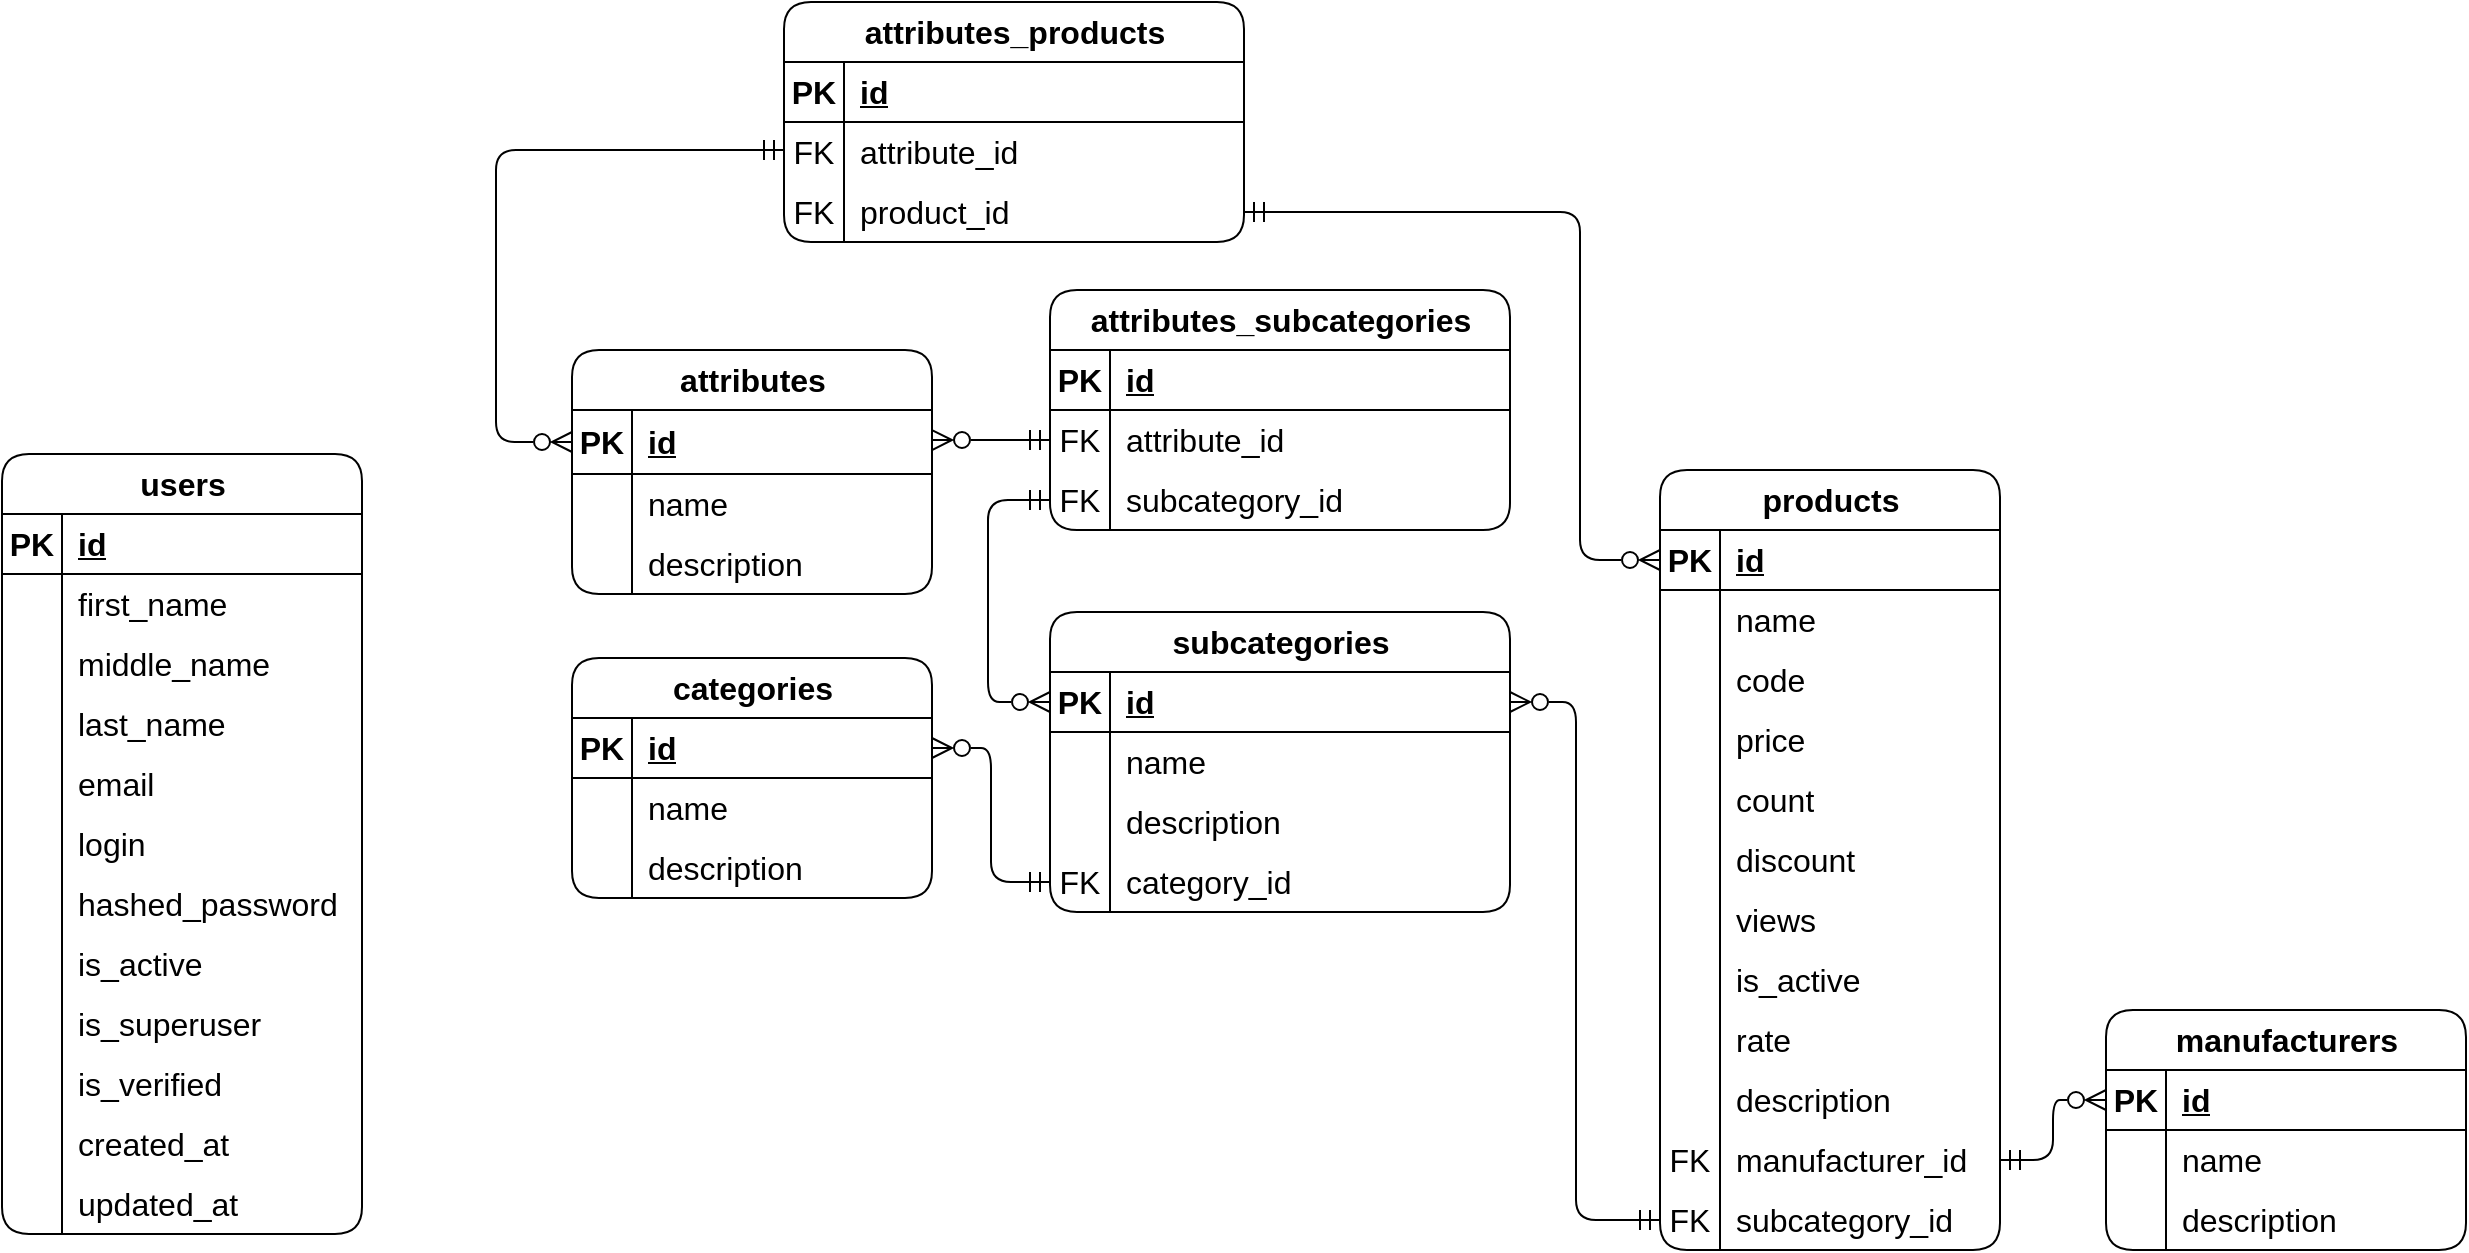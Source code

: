 <mxfile version="21.5.0" type="device">
  <diagram id="R2lEEEUBdFMjLlhIrx00" name="Page-1">
    <mxGraphModel dx="1588" dy="1577" grid="0" gridSize="10" guides="1" tooltips="1" connect="1" arrows="1" fold="1" page="0" pageScale="1" pageWidth="850" pageHeight="1100" background="none" math="0" shadow="0" extFonts="Permanent Marker^https://fonts.googleapis.com/css?family=Permanent+Marker">
      <root>
        <mxCell id="0" />
        <mxCell id="1" parent="0" />
        <mxCell id="Qd2Kenu6FTk5K9v4xmrG-73" value="categories" style="shape=table;startSize=30;container=1;collapsible=0;childLayout=tableLayout;fixedRows=1;rowLines=0;fontStyle=1;align=center;resizeLast=1;html=1;fontSize=16;resizable=1;movable=1;expand=1;rounded=1;labelBackgroundColor=none;" parent="1" vertex="1">
          <mxGeometry x="-47" y="-89" width="180" height="120" as="geometry" />
        </mxCell>
        <mxCell id="Qd2Kenu6FTk5K9v4xmrG-74" value="" style="shape=tableRow;horizontal=0;startSize=0;swimlaneHead=0;swimlaneBody=0;fillColor=none;collapsible=0;dropTarget=0;points=[[0,0.5],[1,0.5]];portConstraint=eastwest;top=0;left=0;right=0;bottom=1;fontSize=16;labelBackgroundColor=none;" parent="Qd2Kenu6FTk5K9v4xmrG-73" vertex="1">
          <mxGeometry y="30" width="180" height="30" as="geometry" />
        </mxCell>
        <mxCell id="Qd2Kenu6FTk5K9v4xmrG-75" value="PK" style="shape=partialRectangle;connectable=0;fillColor=none;top=0;left=0;bottom=0;right=0;fontStyle=1;overflow=hidden;whiteSpace=wrap;html=1;fontSize=16;labelBackgroundColor=none;" parent="Qd2Kenu6FTk5K9v4xmrG-74" vertex="1">
          <mxGeometry width="30" height="30" as="geometry">
            <mxRectangle width="30" height="30" as="alternateBounds" />
          </mxGeometry>
        </mxCell>
        <mxCell id="Qd2Kenu6FTk5K9v4xmrG-76" value="id" style="shape=partialRectangle;connectable=0;fillColor=none;top=0;left=0;bottom=0;right=0;align=left;spacingLeft=6;fontStyle=5;overflow=hidden;whiteSpace=wrap;html=1;fontSize=16;labelBackgroundColor=none;" parent="Qd2Kenu6FTk5K9v4xmrG-74" vertex="1">
          <mxGeometry x="30" width="150" height="30" as="geometry">
            <mxRectangle width="150" height="30" as="alternateBounds" />
          </mxGeometry>
        </mxCell>
        <mxCell id="Qd2Kenu6FTk5K9v4xmrG-77" value="" style="shape=tableRow;horizontal=0;startSize=0;swimlaneHead=0;swimlaneBody=0;fillColor=none;collapsible=0;dropTarget=0;points=[[0,0.5],[1,0.5]];portConstraint=eastwest;top=0;left=0;right=0;bottom=0;fontSize=16;labelBackgroundColor=none;" parent="Qd2Kenu6FTk5K9v4xmrG-73" vertex="1">
          <mxGeometry y="60" width="180" height="30" as="geometry" />
        </mxCell>
        <mxCell id="Qd2Kenu6FTk5K9v4xmrG-78" value="" style="shape=partialRectangle;connectable=0;fillColor=none;top=0;left=0;bottom=0;right=0;editable=1;overflow=hidden;whiteSpace=wrap;html=1;fontSize=16;labelBackgroundColor=none;" parent="Qd2Kenu6FTk5K9v4xmrG-77" vertex="1">
          <mxGeometry width="30" height="30" as="geometry">
            <mxRectangle width="30" height="30" as="alternateBounds" />
          </mxGeometry>
        </mxCell>
        <mxCell id="Qd2Kenu6FTk5K9v4xmrG-79" value="name" style="shape=partialRectangle;connectable=0;fillColor=none;top=0;left=0;bottom=0;right=0;align=left;spacingLeft=6;overflow=hidden;whiteSpace=wrap;html=1;fontSize=16;labelBackgroundColor=none;" parent="Qd2Kenu6FTk5K9v4xmrG-77" vertex="1">
          <mxGeometry x="30" width="150" height="30" as="geometry">
            <mxRectangle width="150" height="30" as="alternateBounds" />
          </mxGeometry>
        </mxCell>
        <mxCell id="Qd2Kenu6FTk5K9v4xmrG-127" value="" style="shape=tableRow;horizontal=0;startSize=0;swimlaneHead=0;swimlaneBody=0;fillColor=none;collapsible=0;dropTarget=0;points=[[0,0.5],[1,0.5]];portConstraint=eastwest;top=0;left=0;right=0;bottom=0;fontSize=16;labelBackgroundColor=none;" parent="Qd2Kenu6FTk5K9v4xmrG-73" vertex="1">
          <mxGeometry y="90" width="180" height="30" as="geometry" />
        </mxCell>
        <mxCell id="Qd2Kenu6FTk5K9v4xmrG-128" value="" style="shape=partialRectangle;connectable=0;fillColor=none;top=0;left=0;bottom=0;right=0;editable=1;overflow=hidden;whiteSpace=wrap;html=1;fontSize=16;labelBackgroundColor=none;" parent="Qd2Kenu6FTk5K9v4xmrG-127" vertex="1">
          <mxGeometry width="30" height="30" as="geometry">
            <mxRectangle width="30" height="30" as="alternateBounds" />
          </mxGeometry>
        </mxCell>
        <mxCell id="Qd2Kenu6FTk5K9v4xmrG-129" value="description" style="shape=partialRectangle;connectable=0;fillColor=none;top=0;left=0;bottom=0;right=0;align=left;spacingLeft=6;overflow=hidden;whiteSpace=wrap;html=1;fontSize=16;labelBackgroundColor=none;" parent="Qd2Kenu6FTk5K9v4xmrG-127" vertex="1">
          <mxGeometry x="30" width="150" height="30" as="geometry">
            <mxRectangle width="150" height="30" as="alternateBounds" />
          </mxGeometry>
        </mxCell>
        <mxCell id="Qd2Kenu6FTk5K9v4xmrG-87" value="users" style="shape=table;startSize=30;container=1;collapsible=0;childLayout=tableLayout;fixedRows=1;rowLines=0;fontStyle=1;align=center;resizeLast=1;html=1;fontSize=16;resizable=1;movable=1;expand=1;rounded=1;labelBackgroundColor=none;" parent="1" vertex="1">
          <mxGeometry x="-332" y="-191" width="180" height="390" as="geometry" />
        </mxCell>
        <mxCell id="Qd2Kenu6FTk5K9v4xmrG-88" value="" style="shape=tableRow;horizontal=0;startSize=0;swimlaneHead=0;swimlaneBody=0;fillColor=none;collapsible=0;dropTarget=0;points=[[0,0.5],[1,0.5]];portConstraint=eastwest;top=0;left=0;right=0;bottom=1;fontSize=16;labelBackgroundColor=none;" parent="Qd2Kenu6FTk5K9v4xmrG-87" vertex="1">
          <mxGeometry y="30" width="180" height="30" as="geometry" />
        </mxCell>
        <mxCell id="Qd2Kenu6FTk5K9v4xmrG-89" value="PK" style="shape=partialRectangle;connectable=0;fillColor=none;top=0;left=0;bottom=0;right=0;fontStyle=1;overflow=hidden;whiteSpace=wrap;html=1;fontSize=16;labelBackgroundColor=none;" parent="Qd2Kenu6FTk5K9v4xmrG-88" vertex="1">
          <mxGeometry width="30" height="30" as="geometry">
            <mxRectangle width="30" height="30" as="alternateBounds" />
          </mxGeometry>
        </mxCell>
        <mxCell id="Qd2Kenu6FTk5K9v4xmrG-90" value="id" style="shape=partialRectangle;connectable=0;fillColor=none;top=0;left=0;bottom=0;right=0;align=left;spacingLeft=6;fontStyle=5;overflow=hidden;whiteSpace=wrap;html=1;fontSize=16;labelBackgroundColor=none;" parent="Qd2Kenu6FTk5K9v4xmrG-88" vertex="1">
          <mxGeometry x="30" width="150" height="30" as="geometry">
            <mxRectangle width="150" height="30" as="alternateBounds" />
          </mxGeometry>
        </mxCell>
        <mxCell id="Qd2Kenu6FTk5K9v4xmrG-91" value="" style="shape=tableRow;horizontal=0;startSize=0;swimlaneHead=0;swimlaneBody=0;fillColor=none;collapsible=0;dropTarget=0;points=[[0,0.5],[1,0.5]];portConstraint=eastwest;top=0;left=0;right=0;bottom=0;fontSize=16;labelBackgroundColor=none;" parent="Qd2Kenu6FTk5K9v4xmrG-87" vertex="1">
          <mxGeometry y="60" width="180" height="30" as="geometry" />
        </mxCell>
        <mxCell id="Qd2Kenu6FTk5K9v4xmrG-92" value="" style="shape=partialRectangle;connectable=0;fillColor=none;top=0;left=0;bottom=0;right=0;editable=1;overflow=hidden;whiteSpace=wrap;html=1;fontSize=16;labelBackgroundColor=none;" parent="Qd2Kenu6FTk5K9v4xmrG-91" vertex="1">
          <mxGeometry width="30" height="30" as="geometry">
            <mxRectangle width="30" height="30" as="alternateBounds" />
          </mxGeometry>
        </mxCell>
        <mxCell id="Qd2Kenu6FTk5K9v4xmrG-93" value="first_name" style="shape=partialRectangle;connectable=0;fillColor=none;top=0;left=0;bottom=0;right=0;align=left;spacingLeft=6;overflow=hidden;whiteSpace=wrap;html=1;fontSize=16;labelBackgroundColor=none;" parent="Qd2Kenu6FTk5K9v4xmrG-91" vertex="1">
          <mxGeometry x="30" width="150" height="30" as="geometry">
            <mxRectangle width="150" height="30" as="alternateBounds" />
          </mxGeometry>
        </mxCell>
        <mxCell id="Qd2Kenu6FTk5K9v4xmrG-94" value="" style="shape=tableRow;horizontal=0;startSize=0;swimlaneHead=0;swimlaneBody=0;fillColor=none;collapsible=0;dropTarget=0;points=[[0,0.5],[1,0.5]];portConstraint=eastwest;top=0;left=0;right=0;bottom=0;fontSize=16;labelBackgroundColor=none;" parent="Qd2Kenu6FTk5K9v4xmrG-87" vertex="1">
          <mxGeometry y="90" width="180" height="30" as="geometry" />
        </mxCell>
        <mxCell id="Qd2Kenu6FTk5K9v4xmrG-95" value="" style="shape=partialRectangle;connectable=0;fillColor=none;top=0;left=0;bottom=0;right=0;editable=1;overflow=hidden;whiteSpace=wrap;html=1;fontSize=16;labelBackgroundColor=none;" parent="Qd2Kenu6FTk5K9v4xmrG-94" vertex="1">
          <mxGeometry width="30" height="30" as="geometry">
            <mxRectangle width="30" height="30" as="alternateBounds" />
          </mxGeometry>
        </mxCell>
        <mxCell id="Qd2Kenu6FTk5K9v4xmrG-96" value="middle_name" style="shape=partialRectangle;connectable=0;fillColor=none;top=0;left=0;bottom=0;right=0;align=left;spacingLeft=6;overflow=hidden;whiteSpace=wrap;html=1;fontSize=16;labelBackgroundColor=none;" parent="Qd2Kenu6FTk5K9v4xmrG-94" vertex="1">
          <mxGeometry x="30" width="150" height="30" as="geometry">
            <mxRectangle width="150" height="30" as="alternateBounds" />
          </mxGeometry>
        </mxCell>
        <mxCell id="aoGhr8OTvPEaQ9YA5tF9-1" value="" style="shape=tableRow;horizontal=0;startSize=0;swimlaneHead=0;swimlaneBody=0;fillColor=none;collapsible=0;dropTarget=0;points=[[0,0.5],[1,0.5]];portConstraint=eastwest;top=0;left=0;right=0;bottom=0;fontSize=16;labelBackgroundColor=none;" parent="Qd2Kenu6FTk5K9v4xmrG-87" vertex="1">
          <mxGeometry y="120" width="180" height="30" as="geometry" />
        </mxCell>
        <mxCell id="aoGhr8OTvPEaQ9YA5tF9-2" value="" style="shape=partialRectangle;connectable=0;fillColor=none;top=0;left=0;bottom=0;right=0;editable=1;overflow=hidden;whiteSpace=wrap;html=1;fontSize=16;labelBackgroundColor=none;" parent="aoGhr8OTvPEaQ9YA5tF9-1" vertex="1">
          <mxGeometry width="30" height="30" as="geometry">
            <mxRectangle width="30" height="30" as="alternateBounds" />
          </mxGeometry>
        </mxCell>
        <mxCell id="aoGhr8OTvPEaQ9YA5tF9-3" value="last_name" style="shape=partialRectangle;connectable=0;fillColor=none;top=0;left=0;bottom=0;right=0;align=left;spacingLeft=6;overflow=hidden;whiteSpace=wrap;html=1;fontSize=16;labelBackgroundColor=none;" parent="aoGhr8OTvPEaQ9YA5tF9-1" vertex="1">
          <mxGeometry x="30" width="150" height="30" as="geometry">
            <mxRectangle width="150" height="30" as="alternateBounds" />
          </mxGeometry>
        </mxCell>
        <mxCell id="Qd2Kenu6FTk5K9v4xmrG-100" value="" style="shape=tableRow;horizontal=0;startSize=0;swimlaneHead=0;swimlaneBody=0;fillColor=none;collapsible=0;dropTarget=0;points=[[0,0.5],[1,0.5]];portConstraint=eastwest;top=0;left=0;right=0;bottom=0;fontSize=16;labelBackgroundColor=none;" parent="Qd2Kenu6FTk5K9v4xmrG-87" vertex="1">
          <mxGeometry y="150" width="180" height="30" as="geometry" />
        </mxCell>
        <mxCell id="Qd2Kenu6FTk5K9v4xmrG-101" value="" style="shape=partialRectangle;connectable=0;fillColor=none;top=0;left=0;bottom=0;right=0;editable=1;overflow=hidden;whiteSpace=wrap;html=1;fontSize=16;labelBackgroundColor=none;" parent="Qd2Kenu6FTk5K9v4xmrG-100" vertex="1">
          <mxGeometry width="30" height="30" as="geometry">
            <mxRectangle width="30" height="30" as="alternateBounds" />
          </mxGeometry>
        </mxCell>
        <mxCell id="Qd2Kenu6FTk5K9v4xmrG-102" value="email&lt;br&gt;" style="shape=partialRectangle;connectable=0;fillColor=none;top=0;left=0;bottom=0;right=0;align=left;spacingLeft=6;overflow=hidden;whiteSpace=wrap;html=1;fontSize=16;labelBackgroundColor=none;" parent="Qd2Kenu6FTk5K9v4xmrG-100" vertex="1">
          <mxGeometry x="30" width="150" height="30" as="geometry">
            <mxRectangle width="150" height="30" as="alternateBounds" />
          </mxGeometry>
        </mxCell>
        <mxCell id="Qd2Kenu6FTk5K9v4xmrG-97" value="" style="shape=tableRow;horizontal=0;startSize=0;swimlaneHead=0;swimlaneBody=0;fillColor=none;collapsible=0;dropTarget=0;points=[[0,0.5],[1,0.5]];portConstraint=eastwest;top=0;left=0;right=0;bottom=0;fontSize=16;labelBackgroundColor=none;" parent="Qd2Kenu6FTk5K9v4xmrG-87" vertex="1">
          <mxGeometry y="180" width="180" height="30" as="geometry" />
        </mxCell>
        <mxCell id="Qd2Kenu6FTk5K9v4xmrG-98" value="" style="shape=partialRectangle;connectable=0;fillColor=none;top=0;left=0;bottom=0;right=0;editable=1;overflow=hidden;whiteSpace=wrap;html=1;fontSize=16;labelBackgroundColor=none;" parent="Qd2Kenu6FTk5K9v4xmrG-97" vertex="1">
          <mxGeometry width="30" height="30" as="geometry">
            <mxRectangle width="30" height="30" as="alternateBounds" />
          </mxGeometry>
        </mxCell>
        <mxCell id="Qd2Kenu6FTk5K9v4xmrG-99" value="login" style="shape=partialRectangle;connectable=0;fillColor=none;top=0;left=0;bottom=0;right=0;align=left;spacingLeft=6;overflow=hidden;whiteSpace=wrap;html=1;fontSize=16;labelBackgroundColor=none;" parent="Qd2Kenu6FTk5K9v4xmrG-97" vertex="1">
          <mxGeometry x="30" width="150" height="30" as="geometry">
            <mxRectangle width="150" height="30" as="alternateBounds" />
          </mxGeometry>
        </mxCell>
        <mxCell id="Qd2Kenu6FTk5K9v4xmrG-103" value="" style="shape=tableRow;horizontal=0;startSize=0;swimlaneHead=0;swimlaneBody=0;fillColor=none;collapsible=0;dropTarget=0;points=[[0,0.5],[1,0.5]];portConstraint=eastwest;top=0;left=0;right=0;bottom=0;fontSize=16;labelBackgroundColor=none;" parent="Qd2Kenu6FTk5K9v4xmrG-87" vertex="1">
          <mxGeometry y="210" width="180" height="30" as="geometry" />
        </mxCell>
        <mxCell id="Qd2Kenu6FTk5K9v4xmrG-104" value="" style="shape=partialRectangle;connectable=0;fillColor=none;top=0;left=0;bottom=0;right=0;editable=1;overflow=hidden;whiteSpace=wrap;html=1;fontSize=16;labelBackgroundColor=none;" parent="Qd2Kenu6FTk5K9v4xmrG-103" vertex="1">
          <mxGeometry width="30" height="30" as="geometry">
            <mxRectangle width="30" height="30" as="alternateBounds" />
          </mxGeometry>
        </mxCell>
        <mxCell id="Qd2Kenu6FTk5K9v4xmrG-105" value="hashed_password&lt;br&gt;" style="shape=partialRectangle;connectable=0;fillColor=none;top=0;left=0;bottom=0;right=0;align=left;spacingLeft=6;overflow=hidden;whiteSpace=wrap;html=1;fontSize=16;labelBackgroundColor=none;" parent="Qd2Kenu6FTk5K9v4xmrG-103" vertex="1">
          <mxGeometry x="30" width="150" height="30" as="geometry">
            <mxRectangle width="150" height="30" as="alternateBounds" />
          </mxGeometry>
        </mxCell>
        <mxCell id="Qd2Kenu6FTk5K9v4xmrG-106" value="" style="shape=tableRow;horizontal=0;startSize=0;swimlaneHead=0;swimlaneBody=0;fillColor=none;collapsible=0;dropTarget=0;points=[[0,0.5],[1,0.5]];portConstraint=eastwest;top=0;left=0;right=0;bottom=0;fontSize=16;labelBackgroundColor=none;" parent="Qd2Kenu6FTk5K9v4xmrG-87" vertex="1">
          <mxGeometry y="240" width="180" height="30" as="geometry" />
        </mxCell>
        <mxCell id="Qd2Kenu6FTk5K9v4xmrG-107" value="" style="shape=partialRectangle;connectable=0;fillColor=none;top=0;left=0;bottom=0;right=0;editable=1;overflow=hidden;whiteSpace=wrap;html=1;fontSize=16;labelBackgroundColor=none;" parent="Qd2Kenu6FTk5K9v4xmrG-106" vertex="1">
          <mxGeometry width="30" height="30" as="geometry">
            <mxRectangle width="30" height="30" as="alternateBounds" />
          </mxGeometry>
        </mxCell>
        <mxCell id="Qd2Kenu6FTk5K9v4xmrG-108" value="is_active" style="shape=partialRectangle;connectable=0;fillColor=none;top=0;left=0;bottom=0;right=0;align=left;spacingLeft=6;overflow=hidden;whiteSpace=wrap;html=1;fontSize=16;labelBackgroundColor=none;" parent="Qd2Kenu6FTk5K9v4xmrG-106" vertex="1">
          <mxGeometry x="30" width="150" height="30" as="geometry">
            <mxRectangle width="150" height="30" as="alternateBounds" />
          </mxGeometry>
        </mxCell>
        <mxCell id="Qd2Kenu6FTk5K9v4xmrG-109" value="" style="shape=tableRow;horizontal=0;startSize=0;swimlaneHead=0;swimlaneBody=0;fillColor=none;collapsible=0;dropTarget=0;points=[[0,0.5],[1,0.5]];portConstraint=eastwest;top=0;left=0;right=0;bottom=0;fontSize=16;labelBackgroundColor=none;" parent="Qd2Kenu6FTk5K9v4xmrG-87" vertex="1">
          <mxGeometry y="270" width="180" height="30" as="geometry" />
        </mxCell>
        <mxCell id="Qd2Kenu6FTk5K9v4xmrG-110" value="" style="shape=partialRectangle;connectable=0;fillColor=none;top=0;left=0;bottom=0;right=0;editable=1;overflow=hidden;whiteSpace=wrap;html=1;fontSize=16;labelBackgroundColor=none;" parent="Qd2Kenu6FTk5K9v4xmrG-109" vertex="1">
          <mxGeometry width="30" height="30" as="geometry">
            <mxRectangle width="30" height="30" as="alternateBounds" />
          </mxGeometry>
        </mxCell>
        <mxCell id="Qd2Kenu6FTk5K9v4xmrG-111" value="is_superuser" style="shape=partialRectangle;connectable=0;fillColor=none;top=0;left=0;bottom=0;right=0;align=left;spacingLeft=6;overflow=hidden;whiteSpace=wrap;html=1;fontSize=16;labelBackgroundColor=none;" parent="Qd2Kenu6FTk5K9v4xmrG-109" vertex="1">
          <mxGeometry x="30" width="150" height="30" as="geometry">
            <mxRectangle width="150" height="30" as="alternateBounds" />
          </mxGeometry>
        </mxCell>
        <mxCell id="Qd2Kenu6FTk5K9v4xmrG-112" value="" style="shape=tableRow;horizontal=0;startSize=0;swimlaneHead=0;swimlaneBody=0;fillColor=none;collapsible=0;dropTarget=0;points=[[0,0.5],[1,0.5]];portConstraint=eastwest;top=0;left=0;right=0;bottom=0;fontSize=16;labelBackgroundColor=none;" parent="Qd2Kenu6FTk5K9v4xmrG-87" vertex="1">
          <mxGeometry y="300" width="180" height="30" as="geometry" />
        </mxCell>
        <mxCell id="Qd2Kenu6FTk5K9v4xmrG-113" value="" style="shape=partialRectangle;connectable=0;fillColor=none;top=0;left=0;bottom=0;right=0;editable=1;overflow=hidden;whiteSpace=wrap;html=1;fontSize=16;labelBackgroundColor=none;" parent="Qd2Kenu6FTk5K9v4xmrG-112" vertex="1">
          <mxGeometry width="30" height="30" as="geometry">
            <mxRectangle width="30" height="30" as="alternateBounds" />
          </mxGeometry>
        </mxCell>
        <mxCell id="Qd2Kenu6FTk5K9v4xmrG-114" value="is_verified" style="shape=partialRectangle;connectable=0;fillColor=none;top=0;left=0;bottom=0;right=0;align=left;spacingLeft=6;overflow=hidden;whiteSpace=wrap;html=1;fontSize=16;labelBackgroundColor=none;" parent="Qd2Kenu6FTk5K9v4xmrG-112" vertex="1">
          <mxGeometry x="30" width="150" height="30" as="geometry">
            <mxRectangle width="150" height="30" as="alternateBounds" />
          </mxGeometry>
        </mxCell>
        <mxCell id="Qd2Kenu6FTk5K9v4xmrG-115" value="" style="shape=tableRow;horizontal=0;startSize=0;swimlaneHead=0;swimlaneBody=0;fillColor=none;collapsible=0;dropTarget=0;points=[[0,0.5],[1,0.5]];portConstraint=eastwest;top=0;left=0;right=0;bottom=0;fontSize=16;labelBackgroundColor=none;" parent="Qd2Kenu6FTk5K9v4xmrG-87" vertex="1">
          <mxGeometry y="330" width="180" height="30" as="geometry" />
        </mxCell>
        <mxCell id="Qd2Kenu6FTk5K9v4xmrG-116" value="" style="shape=partialRectangle;connectable=0;fillColor=none;top=0;left=0;bottom=0;right=0;editable=1;overflow=hidden;whiteSpace=wrap;html=1;fontSize=16;labelBackgroundColor=none;" parent="Qd2Kenu6FTk5K9v4xmrG-115" vertex="1">
          <mxGeometry width="30" height="30" as="geometry">
            <mxRectangle width="30" height="30" as="alternateBounds" />
          </mxGeometry>
        </mxCell>
        <mxCell id="Qd2Kenu6FTk5K9v4xmrG-117" value="created_at" style="shape=partialRectangle;connectable=0;fillColor=none;top=0;left=0;bottom=0;right=0;align=left;spacingLeft=6;overflow=hidden;whiteSpace=wrap;html=1;fontSize=16;labelBackgroundColor=none;" parent="Qd2Kenu6FTk5K9v4xmrG-115" vertex="1">
          <mxGeometry x="30" width="150" height="30" as="geometry">
            <mxRectangle width="150" height="30" as="alternateBounds" />
          </mxGeometry>
        </mxCell>
        <mxCell id="Qd2Kenu6FTk5K9v4xmrG-118" value="" style="shape=tableRow;horizontal=0;startSize=0;swimlaneHead=0;swimlaneBody=0;fillColor=none;collapsible=0;dropTarget=0;points=[[0,0.5],[1,0.5]];portConstraint=eastwest;top=0;left=0;right=0;bottom=0;fontSize=16;labelBackgroundColor=none;" parent="Qd2Kenu6FTk5K9v4xmrG-87" vertex="1">
          <mxGeometry y="360" width="180" height="30" as="geometry" />
        </mxCell>
        <mxCell id="Qd2Kenu6FTk5K9v4xmrG-119" value="" style="shape=partialRectangle;connectable=0;fillColor=none;top=0;left=0;bottom=0;right=0;editable=1;overflow=hidden;whiteSpace=wrap;html=1;fontSize=16;labelBackgroundColor=none;" parent="Qd2Kenu6FTk5K9v4xmrG-118" vertex="1">
          <mxGeometry width="30" height="30" as="geometry">
            <mxRectangle width="30" height="30" as="alternateBounds" />
          </mxGeometry>
        </mxCell>
        <mxCell id="Qd2Kenu6FTk5K9v4xmrG-120" value="updated_at" style="shape=partialRectangle;connectable=0;fillColor=none;top=0;left=0;bottom=0;right=0;align=left;spacingLeft=6;overflow=hidden;whiteSpace=wrap;html=1;fontSize=16;labelBackgroundColor=none;" parent="Qd2Kenu6FTk5K9v4xmrG-118" vertex="1">
          <mxGeometry x="30" width="150" height="30" as="geometry">
            <mxRectangle width="150" height="30" as="alternateBounds" />
          </mxGeometry>
        </mxCell>
        <mxCell id="Qd2Kenu6FTk5K9v4xmrG-131" value="subcategories" style="shape=table;startSize=30;container=1;collapsible=0;childLayout=tableLayout;fixedRows=1;rowLines=0;fontStyle=1;align=center;resizeLast=1;html=1;fontSize=16;resizable=1;movable=1;expand=1;rounded=1;labelBackgroundColor=none;" parent="1" vertex="1">
          <mxGeometry x="192" y="-112" width="230" height="150" as="geometry" />
        </mxCell>
        <mxCell id="Qd2Kenu6FTk5K9v4xmrG-132" value="" style="shape=tableRow;horizontal=0;startSize=0;swimlaneHead=0;swimlaneBody=0;fillColor=none;collapsible=0;dropTarget=0;points=[[0,0.5],[1,0.5]];portConstraint=eastwest;top=0;left=0;right=0;bottom=1;fontSize=16;labelBackgroundColor=none;" parent="Qd2Kenu6FTk5K9v4xmrG-131" vertex="1">
          <mxGeometry y="30" width="230" height="30" as="geometry" />
        </mxCell>
        <mxCell id="Qd2Kenu6FTk5K9v4xmrG-133" value="PK" style="shape=partialRectangle;connectable=0;fillColor=none;top=0;left=0;bottom=0;right=0;fontStyle=1;overflow=hidden;whiteSpace=wrap;html=1;fontSize=16;labelBackgroundColor=none;" parent="Qd2Kenu6FTk5K9v4xmrG-132" vertex="1">
          <mxGeometry width="30" height="30" as="geometry">
            <mxRectangle width="30" height="30" as="alternateBounds" />
          </mxGeometry>
        </mxCell>
        <mxCell id="Qd2Kenu6FTk5K9v4xmrG-134" value="id" style="shape=partialRectangle;connectable=0;fillColor=none;top=0;left=0;bottom=0;right=0;align=left;spacingLeft=6;fontStyle=5;overflow=hidden;whiteSpace=wrap;html=1;fontSize=16;labelBackgroundColor=none;" parent="Qd2Kenu6FTk5K9v4xmrG-132" vertex="1">
          <mxGeometry x="30" width="200" height="30" as="geometry">
            <mxRectangle width="200" height="30" as="alternateBounds" />
          </mxGeometry>
        </mxCell>
        <mxCell id="Qd2Kenu6FTk5K9v4xmrG-135" value="" style="shape=tableRow;horizontal=0;startSize=0;swimlaneHead=0;swimlaneBody=0;fillColor=none;collapsible=0;dropTarget=0;points=[[0,0.5],[1,0.5]];portConstraint=eastwest;top=0;left=0;right=0;bottom=0;fontSize=16;labelBackgroundColor=none;" parent="Qd2Kenu6FTk5K9v4xmrG-131" vertex="1">
          <mxGeometry y="60" width="230" height="30" as="geometry" />
        </mxCell>
        <mxCell id="Qd2Kenu6FTk5K9v4xmrG-136" value="" style="shape=partialRectangle;connectable=0;fillColor=none;top=0;left=0;bottom=0;right=0;editable=1;overflow=hidden;whiteSpace=wrap;html=1;fontSize=16;labelBackgroundColor=none;" parent="Qd2Kenu6FTk5K9v4xmrG-135" vertex="1">
          <mxGeometry width="30" height="30" as="geometry">
            <mxRectangle width="30" height="30" as="alternateBounds" />
          </mxGeometry>
        </mxCell>
        <mxCell id="Qd2Kenu6FTk5K9v4xmrG-137" value="name" style="shape=partialRectangle;connectable=0;fillColor=none;top=0;left=0;bottom=0;right=0;align=left;spacingLeft=6;overflow=hidden;whiteSpace=wrap;html=1;fontSize=16;labelBackgroundColor=none;" parent="Qd2Kenu6FTk5K9v4xmrG-135" vertex="1">
          <mxGeometry x="30" width="200" height="30" as="geometry">
            <mxRectangle width="200" height="30" as="alternateBounds" />
          </mxGeometry>
        </mxCell>
        <mxCell id="Qd2Kenu6FTk5K9v4xmrG-138" value="" style="shape=tableRow;horizontal=0;startSize=0;swimlaneHead=0;swimlaneBody=0;fillColor=none;collapsible=0;dropTarget=0;points=[[0,0.5],[1,0.5]];portConstraint=eastwest;top=0;left=0;right=0;bottom=0;fontSize=16;labelBackgroundColor=none;" parent="Qd2Kenu6FTk5K9v4xmrG-131" vertex="1">
          <mxGeometry y="90" width="230" height="30" as="geometry" />
        </mxCell>
        <mxCell id="Qd2Kenu6FTk5K9v4xmrG-139" value="" style="shape=partialRectangle;connectable=0;fillColor=none;top=0;left=0;bottom=0;right=0;editable=1;overflow=hidden;whiteSpace=wrap;html=1;fontSize=16;labelBackgroundColor=none;" parent="Qd2Kenu6FTk5K9v4xmrG-138" vertex="1">
          <mxGeometry width="30" height="30" as="geometry">
            <mxRectangle width="30" height="30" as="alternateBounds" />
          </mxGeometry>
        </mxCell>
        <mxCell id="Qd2Kenu6FTk5K9v4xmrG-140" value="description" style="shape=partialRectangle;connectable=0;fillColor=none;top=0;left=0;bottom=0;right=0;align=left;spacingLeft=6;overflow=hidden;whiteSpace=wrap;html=1;fontSize=16;labelBackgroundColor=none;" parent="Qd2Kenu6FTk5K9v4xmrG-138" vertex="1">
          <mxGeometry x="30" width="200" height="30" as="geometry">
            <mxRectangle width="200" height="30" as="alternateBounds" />
          </mxGeometry>
        </mxCell>
        <mxCell id="Qd2Kenu6FTk5K9v4xmrG-141" value="" style="shape=tableRow;horizontal=0;startSize=0;swimlaneHead=0;swimlaneBody=0;fillColor=none;collapsible=0;dropTarget=0;points=[[0,0.5],[1,0.5]];portConstraint=eastwest;top=0;left=0;right=0;bottom=0;fontSize=16;labelBackgroundColor=none;" parent="Qd2Kenu6FTk5K9v4xmrG-131" vertex="1">
          <mxGeometry y="120" width="230" height="30" as="geometry" />
        </mxCell>
        <mxCell id="Qd2Kenu6FTk5K9v4xmrG-142" value="FK" style="shape=partialRectangle;connectable=0;fillColor=none;top=0;left=0;bottom=0;right=0;editable=1;overflow=hidden;whiteSpace=wrap;html=1;fontSize=16;labelBackgroundColor=none;" parent="Qd2Kenu6FTk5K9v4xmrG-141" vertex="1">
          <mxGeometry width="30" height="30" as="geometry">
            <mxRectangle width="30" height="30" as="alternateBounds" />
          </mxGeometry>
        </mxCell>
        <mxCell id="Qd2Kenu6FTk5K9v4xmrG-143" value="category_id" style="shape=partialRectangle;connectable=0;fillColor=none;top=0;left=0;bottom=0;right=0;align=left;spacingLeft=6;overflow=hidden;whiteSpace=wrap;html=1;fontSize=16;labelBackgroundColor=none;strokeColor=default;" parent="Qd2Kenu6FTk5K9v4xmrG-141" vertex="1">
          <mxGeometry x="30" width="200" height="30" as="geometry">
            <mxRectangle width="200" height="30" as="alternateBounds" />
          </mxGeometry>
        </mxCell>
        <mxCell id="Qd2Kenu6FTk5K9v4xmrG-150" style="rounded=1;orthogonalLoop=1;jettySize=auto;html=1;exitX=0;exitY=0.5;exitDx=0;exitDy=0;entryX=1;entryY=0.5;entryDx=0;entryDy=0;fontSize=12;startSize=8;endSize=8;elbow=vertical;edgeStyle=orthogonalEdgeStyle;labelBackgroundColor=none;fontColor=default;startArrow=ERmandOne;startFill=0;endArrow=ERzeroToMany;endFill=0;" parent="1" source="Qd2Kenu6FTk5K9v4xmrG-141" target="Qd2Kenu6FTk5K9v4xmrG-74" edge="1">
          <mxGeometry relative="1" as="geometry" />
        </mxCell>
        <mxCell id="Qd2Kenu6FTk5K9v4xmrG-151" value="products" style="shape=table;startSize=30;container=1;collapsible=0;childLayout=tableLayout;fixedRows=1;rowLines=0;fontStyle=1;align=center;resizeLast=1;html=1;fontSize=16;resizable=1;movable=1;expand=1;rounded=1;labelBackgroundColor=none;swimlaneFillColor=none;" parent="1" vertex="1">
          <mxGeometry x="497" y="-183" width="170" height="390" as="geometry" />
        </mxCell>
        <mxCell id="Qd2Kenu6FTk5K9v4xmrG-152" value="" style="shape=tableRow;horizontal=0;startSize=0;swimlaneHead=0;swimlaneBody=0;fillColor=none;collapsible=0;dropTarget=0;points=[[0,0.5],[1,0.5]];portConstraint=eastwest;top=0;left=0;right=0;bottom=1;fontSize=16;labelBackgroundColor=none;" parent="Qd2Kenu6FTk5K9v4xmrG-151" vertex="1">
          <mxGeometry y="30" width="170" height="30" as="geometry" />
        </mxCell>
        <mxCell id="Qd2Kenu6FTk5K9v4xmrG-153" value="PK" style="shape=partialRectangle;connectable=0;fillColor=none;top=0;left=0;bottom=0;right=0;fontStyle=1;overflow=hidden;whiteSpace=wrap;html=1;fontSize=16;labelBackgroundColor=none;" parent="Qd2Kenu6FTk5K9v4xmrG-152" vertex="1">
          <mxGeometry width="30" height="30" as="geometry">
            <mxRectangle width="30" height="30" as="alternateBounds" />
          </mxGeometry>
        </mxCell>
        <mxCell id="Qd2Kenu6FTk5K9v4xmrG-154" value="id" style="shape=partialRectangle;connectable=0;fillColor=none;top=0;left=0;bottom=0;right=0;align=left;spacingLeft=6;fontStyle=5;overflow=hidden;whiteSpace=wrap;html=1;fontSize=16;labelBackgroundColor=none;" parent="Qd2Kenu6FTk5K9v4xmrG-152" vertex="1">
          <mxGeometry x="30" width="140" height="30" as="geometry">
            <mxRectangle width="140" height="30" as="alternateBounds" />
          </mxGeometry>
        </mxCell>
        <mxCell id="Qd2Kenu6FTk5K9v4xmrG-155" value="" style="shape=tableRow;horizontal=0;startSize=0;swimlaneHead=0;swimlaneBody=0;fillColor=none;collapsible=0;dropTarget=0;points=[[0,0.5],[1,0.5]];portConstraint=eastwest;top=0;left=0;right=0;bottom=0;fontSize=16;labelBackgroundColor=none;" parent="Qd2Kenu6FTk5K9v4xmrG-151" vertex="1">
          <mxGeometry y="60" width="170" height="30" as="geometry" />
        </mxCell>
        <mxCell id="Qd2Kenu6FTk5K9v4xmrG-156" value="" style="shape=partialRectangle;connectable=0;fillColor=none;top=0;left=0;bottom=0;right=0;editable=1;overflow=hidden;whiteSpace=wrap;html=1;fontSize=16;labelBackgroundColor=none;" parent="Qd2Kenu6FTk5K9v4xmrG-155" vertex="1">
          <mxGeometry width="30" height="30" as="geometry">
            <mxRectangle width="30" height="30" as="alternateBounds" />
          </mxGeometry>
        </mxCell>
        <mxCell id="Qd2Kenu6FTk5K9v4xmrG-157" value="name" style="shape=partialRectangle;connectable=0;fillColor=none;top=0;left=0;bottom=0;right=0;align=left;spacingLeft=6;overflow=hidden;whiteSpace=wrap;html=1;fontSize=16;labelBackgroundColor=none;" parent="Qd2Kenu6FTk5K9v4xmrG-155" vertex="1">
          <mxGeometry x="30" width="140" height="30" as="geometry">
            <mxRectangle width="140" height="30" as="alternateBounds" />
          </mxGeometry>
        </mxCell>
        <mxCell id="Qd2Kenu6FTk5K9v4xmrG-158" value="" style="shape=tableRow;horizontal=0;startSize=0;swimlaneHead=0;swimlaneBody=0;fillColor=none;collapsible=0;dropTarget=0;points=[[0,0.5],[1,0.5]];portConstraint=eastwest;top=0;left=0;right=0;bottom=0;fontSize=16;labelBackgroundColor=none;" parent="Qd2Kenu6FTk5K9v4xmrG-151" vertex="1">
          <mxGeometry y="90" width="170" height="30" as="geometry" />
        </mxCell>
        <mxCell id="Qd2Kenu6FTk5K9v4xmrG-159" value="" style="shape=partialRectangle;connectable=0;fillColor=none;top=0;left=0;bottom=0;right=0;editable=1;overflow=hidden;whiteSpace=wrap;html=1;fontSize=16;labelBackgroundColor=none;" parent="Qd2Kenu6FTk5K9v4xmrG-158" vertex="1">
          <mxGeometry width="30" height="30" as="geometry">
            <mxRectangle width="30" height="30" as="alternateBounds" />
          </mxGeometry>
        </mxCell>
        <mxCell id="Qd2Kenu6FTk5K9v4xmrG-160" value="code" style="shape=partialRectangle;connectable=0;fillColor=none;top=0;left=0;bottom=0;right=0;align=left;spacingLeft=6;overflow=hidden;whiteSpace=wrap;html=1;fontSize=16;labelBackgroundColor=none;" parent="Qd2Kenu6FTk5K9v4xmrG-158" vertex="1">
          <mxGeometry x="30" width="140" height="30" as="geometry">
            <mxRectangle width="140" height="30" as="alternateBounds" />
          </mxGeometry>
        </mxCell>
        <mxCell id="Qd2Kenu6FTk5K9v4xmrG-161" value="" style="shape=tableRow;horizontal=0;startSize=0;swimlaneHead=0;swimlaneBody=0;fillColor=none;collapsible=0;dropTarget=0;points=[[0,0.5],[1,0.5]];portConstraint=eastwest;top=0;left=0;right=0;bottom=0;fontSize=16;labelBackgroundColor=none;" parent="Qd2Kenu6FTk5K9v4xmrG-151" vertex="1">
          <mxGeometry y="120" width="170" height="30" as="geometry" />
        </mxCell>
        <mxCell id="Qd2Kenu6FTk5K9v4xmrG-162" value="" style="shape=partialRectangle;connectable=0;fillColor=none;top=0;left=0;bottom=0;right=0;editable=1;overflow=hidden;whiteSpace=wrap;html=1;fontSize=16;labelBackgroundColor=none;" parent="Qd2Kenu6FTk5K9v4xmrG-161" vertex="1">
          <mxGeometry width="30" height="30" as="geometry">
            <mxRectangle width="30" height="30" as="alternateBounds" />
          </mxGeometry>
        </mxCell>
        <mxCell id="Qd2Kenu6FTk5K9v4xmrG-163" value="price" style="shape=partialRectangle;connectable=0;fillColor=none;top=0;left=0;bottom=0;right=0;align=left;spacingLeft=6;overflow=hidden;whiteSpace=wrap;html=1;fontSize=16;labelBackgroundColor=none;" parent="Qd2Kenu6FTk5K9v4xmrG-161" vertex="1">
          <mxGeometry x="30" width="140" height="30" as="geometry">
            <mxRectangle width="140" height="30" as="alternateBounds" />
          </mxGeometry>
        </mxCell>
        <mxCell id="ZzsraQ2IBqKGNRFqMmvB-20" value="" style="shape=tableRow;horizontal=0;startSize=0;swimlaneHead=0;swimlaneBody=0;fillColor=none;collapsible=0;dropTarget=0;points=[[0,0.5],[1,0.5]];portConstraint=eastwest;top=0;left=0;right=0;bottom=0;fontSize=16;labelBackgroundColor=none;" parent="Qd2Kenu6FTk5K9v4xmrG-151" vertex="1">
          <mxGeometry y="150" width="170" height="30" as="geometry" />
        </mxCell>
        <mxCell id="ZzsraQ2IBqKGNRFqMmvB-21" value="" style="shape=partialRectangle;connectable=0;fillColor=none;top=0;left=0;bottom=0;right=0;editable=1;overflow=hidden;whiteSpace=wrap;html=1;fontSize=16;labelBackgroundColor=none;" parent="ZzsraQ2IBqKGNRFqMmvB-20" vertex="1">
          <mxGeometry width="30" height="30" as="geometry">
            <mxRectangle width="30" height="30" as="alternateBounds" />
          </mxGeometry>
        </mxCell>
        <mxCell id="ZzsraQ2IBqKGNRFqMmvB-22" value="count" style="shape=partialRectangle;connectable=0;fillColor=none;top=0;left=0;bottom=0;right=0;align=left;spacingLeft=6;overflow=hidden;whiteSpace=wrap;html=1;fontSize=16;labelBackgroundColor=none;" parent="ZzsraQ2IBqKGNRFqMmvB-20" vertex="1">
          <mxGeometry x="30" width="140" height="30" as="geometry">
            <mxRectangle width="140" height="30" as="alternateBounds" />
          </mxGeometry>
        </mxCell>
        <mxCell id="ZzsraQ2IBqKGNRFqMmvB-23" value="" style="shape=tableRow;horizontal=0;startSize=0;swimlaneHead=0;swimlaneBody=0;fillColor=none;collapsible=0;dropTarget=0;points=[[0,0.5],[1,0.5]];portConstraint=eastwest;top=0;left=0;right=0;bottom=0;fontSize=16;labelBackgroundColor=none;" parent="Qd2Kenu6FTk5K9v4xmrG-151" vertex="1">
          <mxGeometry y="180" width="170" height="30" as="geometry" />
        </mxCell>
        <mxCell id="ZzsraQ2IBqKGNRFqMmvB-24" value="" style="shape=partialRectangle;connectable=0;fillColor=none;top=0;left=0;bottom=0;right=0;editable=1;overflow=hidden;whiteSpace=wrap;html=1;fontSize=16;labelBackgroundColor=none;" parent="ZzsraQ2IBqKGNRFqMmvB-23" vertex="1">
          <mxGeometry width="30" height="30" as="geometry">
            <mxRectangle width="30" height="30" as="alternateBounds" />
          </mxGeometry>
        </mxCell>
        <mxCell id="ZzsraQ2IBqKGNRFqMmvB-25" value="discount" style="shape=partialRectangle;connectable=0;fillColor=none;top=0;left=0;bottom=0;right=0;align=left;spacingLeft=6;overflow=hidden;whiteSpace=wrap;html=1;fontSize=16;labelBackgroundColor=none;" parent="ZzsraQ2IBqKGNRFqMmvB-23" vertex="1">
          <mxGeometry x="30" width="140" height="30" as="geometry">
            <mxRectangle width="140" height="30" as="alternateBounds" />
          </mxGeometry>
        </mxCell>
        <mxCell id="ZzsraQ2IBqKGNRFqMmvB-26" value="" style="shape=tableRow;horizontal=0;startSize=0;swimlaneHead=0;swimlaneBody=0;fillColor=none;collapsible=0;dropTarget=0;points=[[0,0.5],[1,0.5]];portConstraint=eastwest;top=0;left=0;right=0;bottom=0;fontSize=16;labelBackgroundColor=none;" parent="Qd2Kenu6FTk5K9v4xmrG-151" vertex="1">
          <mxGeometry y="210" width="170" height="30" as="geometry" />
        </mxCell>
        <mxCell id="ZzsraQ2IBqKGNRFqMmvB-27" value="" style="shape=partialRectangle;connectable=0;fillColor=none;top=0;left=0;bottom=0;right=0;editable=1;overflow=hidden;whiteSpace=wrap;html=1;fontSize=16;labelBackgroundColor=none;" parent="ZzsraQ2IBqKGNRFqMmvB-26" vertex="1">
          <mxGeometry width="30" height="30" as="geometry">
            <mxRectangle width="30" height="30" as="alternateBounds" />
          </mxGeometry>
        </mxCell>
        <mxCell id="ZzsraQ2IBqKGNRFqMmvB-28" value="views" style="shape=partialRectangle;connectable=0;fillColor=none;top=0;left=0;bottom=0;right=0;align=left;spacingLeft=6;overflow=hidden;whiteSpace=wrap;html=1;fontSize=16;labelBackgroundColor=none;" parent="ZzsraQ2IBqKGNRFqMmvB-26" vertex="1">
          <mxGeometry x="30" width="140" height="30" as="geometry">
            <mxRectangle width="140" height="30" as="alternateBounds" />
          </mxGeometry>
        </mxCell>
        <mxCell id="ZzsraQ2IBqKGNRFqMmvB-29" value="" style="shape=tableRow;horizontal=0;startSize=0;swimlaneHead=0;swimlaneBody=0;fillColor=none;collapsible=0;dropTarget=0;points=[[0,0.5],[1,0.5]];portConstraint=eastwest;top=0;left=0;right=0;bottom=0;fontSize=16;labelBackgroundColor=none;" parent="Qd2Kenu6FTk5K9v4xmrG-151" vertex="1">
          <mxGeometry y="240" width="170" height="30" as="geometry" />
        </mxCell>
        <mxCell id="ZzsraQ2IBqKGNRFqMmvB-30" value="" style="shape=partialRectangle;connectable=0;fillColor=none;top=0;left=0;bottom=0;right=0;editable=1;overflow=hidden;whiteSpace=wrap;html=1;fontSize=16;labelBackgroundColor=none;" parent="ZzsraQ2IBqKGNRFqMmvB-29" vertex="1">
          <mxGeometry width="30" height="30" as="geometry">
            <mxRectangle width="30" height="30" as="alternateBounds" />
          </mxGeometry>
        </mxCell>
        <mxCell id="ZzsraQ2IBqKGNRFqMmvB-31" value="is_active" style="shape=partialRectangle;connectable=0;fillColor=none;top=0;left=0;bottom=0;right=0;align=left;spacingLeft=6;overflow=hidden;whiteSpace=wrap;html=1;fontSize=16;labelBackgroundColor=none;" parent="ZzsraQ2IBqKGNRFqMmvB-29" vertex="1">
          <mxGeometry x="30" width="140" height="30" as="geometry">
            <mxRectangle width="140" height="30" as="alternateBounds" />
          </mxGeometry>
        </mxCell>
        <mxCell id="_RCOZM-r8Z96J9l5KV1c-1" value="" style="shape=tableRow;horizontal=0;startSize=0;swimlaneHead=0;swimlaneBody=0;fillColor=none;collapsible=0;dropTarget=0;points=[[0,0.5],[1,0.5]];portConstraint=eastwest;top=0;left=0;right=0;bottom=0;fontSize=16;labelBackgroundColor=none;" parent="Qd2Kenu6FTk5K9v4xmrG-151" vertex="1">
          <mxGeometry y="270" width="170" height="30" as="geometry" />
        </mxCell>
        <mxCell id="_RCOZM-r8Z96J9l5KV1c-2" value="" style="shape=partialRectangle;connectable=0;fillColor=none;top=0;left=0;bottom=0;right=0;editable=1;overflow=hidden;whiteSpace=wrap;html=1;fontSize=16;labelBackgroundColor=none;" parent="_RCOZM-r8Z96J9l5KV1c-1" vertex="1">
          <mxGeometry width="30" height="30" as="geometry">
            <mxRectangle width="30" height="30" as="alternateBounds" />
          </mxGeometry>
        </mxCell>
        <mxCell id="_RCOZM-r8Z96J9l5KV1c-3" value="rate" style="shape=partialRectangle;connectable=0;fillColor=none;top=0;left=0;bottom=0;right=0;align=left;spacingLeft=6;overflow=hidden;whiteSpace=wrap;html=1;fontSize=16;labelBackgroundColor=none;" parent="_RCOZM-r8Z96J9l5KV1c-1" vertex="1">
          <mxGeometry x="30" width="140" height="30" as="geometry">
            <mxRectangle width="140" height="30" as="alternateBounds" />
          </mxGeometry>
        </mxCell>
        <mxCell id="ZzsraQ2IBqKGNRFqMmvB-32" value="" style="shape=tableRow;horizontal=0;startSize=0;swimlaneHead=0;swimlaneBody=0;fillColor=none;collapsible=0;dropTarget=0;points=[[0,0.5],[1,0.5]];portConstraint=eastwest;top=0;left=0;right=0;bottom=0;fontSize=16;labelBackgroundColor=none;" parent="Qd2Kenu6FTk5K9v4xmrG-151" vertex="1">
          <mxGeometry y="300" width="170" height="30" as="geometry" />
        </mxCell>
        <mxCell id="ZzsraQ2IBqKGNRFqMmvB-33" value="" style="shape=partialRectangle;connectable=0;fillColor=none;top=0;left=0;bottom=0;right=0;editable=1;overflow=hidden;whiteSpace=wrap;html=1;fontSize=16;labelBackgroundColor=none;" parent="ZzsraQ2IBqKGNRFqMmvB-32" vertex="1">
          <mxGeometry width="30" height="30" as="geometry">
            <mxRectangle width="30" height="30" as="alternateBounds" />
          </mxGeometry>
        </mxCell>
        <mxCell id="ZzsraQ2IBqKGNRFqMmvB-34" value="description" style="shape=partialRectangle;connectable=0;fillColor=none;top=0;left=0;bottom=0;right=0;align=left;spacingLeft=6;overflow=hidden;whiteSpace=wrap;html=1;fontSize=16;labelBackgroundColor=none;" parent="ZzsraQ2IBqKGNRFqMmvB-32" vertex="1">
          <mxGeometry x="30" width="140" height="30" as="geometry">
            <mxRectangle width="140" height="30" as="alternateBounds" />
          </mxGeometry>
        </mxCell>
        <mxCell id="ZzsraQ2IBqKGNRFqMmvB-35" value="" style="shape=tableRow;horizontal=0;startSize=0;swimlaneHead=0;swimlaneBody=0;fillColor=none;collapsible=0;dropTarget=0;points=[[0,0.5],[1,0.5]];portConstraint=eastwest;top=0;left=0;right=0;bottom=0;fontSize=16;labelBackgroundColor=none;" parent="Qd2Kenu6FTk5K9v4xmrG-151" vertex="1">
          <mxGeometry y="330" width="170" height="30" as="geometry" />
        </mxCell>
        <mxCell id="ZzsraQ2IBqKGNRFqMmvB-36" value="FK" style="shape=partialRectangle;connectable=0;fillColor=none;top=0;left=0;bottom=0;right=0;editable=1;overflow=hidden;whiteSpace=wrap;html=1;fontSize=16;labelBackgroundColor=none;" parent="ZzsraQ2IBqKGNRFqMmvB-35" vertex="1">
          <mxGeometry width="30" height="30" as="geometry">
            <mxRectangle width="30" height="30" as="alternateBounds" />
          </mxGeometry>
        </mxCell>
        <mxCell id="ZzsraQ2IBqKGNRFqMmvB-37" value="manufacturer_id" style="shape=partialRectangle;connectable=0;fillColor=none;top=0;left=0;bottom=0;right=0;align=left;spacingLeft=6;overflow=hidden;whiteSpace=wrap;html=1;fontSize=16;labelBackgroundColor=none;" parent="ZzsraQ2IBqKGNRFqMmvB-35" vertex="1">
          <mxGeometry x="30" width="140" height="30" as="geometry">
            <mxRectangle width="140" height="30" as="alternateBounds" />
          </mxGeometry>
        </mxCell>
        <mxCell id="ZzsraQ2IBqKGNRFqMmvB-38" value="" style="shape=tableRow;horizontal=0;startSize=0;swimlaneHead=0;swimlaneBody=0;fillColor=none;collapsible=0;dropTarget=0;points=[[0,0.5],[1,0.5]];portConstraint=eastwest;top=0;left=0;right=0;bottom=0;fontSize=16;labelBackgroundColor=none;" parent="Qd2Kenu6FTk5K9v4xmrG-151" vertex="1">
          <mxGeometry y="360" width="170" height="30" as="geometry" />
        </mxCell>
        <mxCell id="ZzsraQ2IBqKGNRFqMmvB-39" value="FK" style="shape=partialRectangle;connectable=0;fillColor=none;top=0;left=0;bottom=0;right=0;editable=1;overflow=hidden;whiteSpace=wrap;html=1;fontSize=16;labelBackgroundColor=none;" parent="ZzsraQ2IBqKGNRFqMmvB-38" vertex="1">
          <mxGeometry width="30" height="30" as="geometry">
            <mxRectangle width="30" height="30" as="alternateBounds" />
          </mxGeometry>
        </mxCell>
        <mxCell id="ZzsraQ2IBqKGNRFqMmvB-40" value="subcategory_id" style="shape=partialRectangle;connectable=0;fillColor=none;top=0;left=0;bottom=0;right=0;align=left;spacingLeft=6;overflow=hidden;whiteSpace=wrap;html=1;fontSize=16;labelBackgroundColor=none;" parent="ZzsraQ2IBqKGNRFqMmvB-38" vertex="1">
          <mxGeometry x="30" width="140" height="30" as="geometry">
            <mxRectangle width="140" height="30" as="alternateBounds" />
          </mxGeometry>
        </mxCell>
        <mxCell id="aoGhr8OTvPEaQ9YA5tF9-4" value="manufacturers" style="shape=table;startSize=30;container=1;collapsible=0;childLayout=tableLayout;fixedRows=1;rowLines=0;fontStyle=1;align=center;resizeLast=1;html=1;fontSize=16;resizable=1;movable=1;expand=1;rounded=1;labelBackgroundColor=none;swimlaneFillColor=none;" parent="1" vertex="1">
          <mxGeometry x="720" y="87" width="180" height="120" as="geometry" />
        </mxCell>
        <mxCell id="aoGhr8OTvPEaQ9YA5tF9-5" value="" style="shape=tableRow;horizontal=0;startSize=0;swimlaneHead=0;swimlaneBody=0;fillColor=none;collapsible=0;dropTarget=0;points=[[0,0.5],[1,0.5]];portConstraint=eastwest;top=0;left=0;right=0;bottom=1;fontSize=16;labelBackgroundColor=none;" parent="aoGhr8OTvPEaQ9YA5tF9-4" vertex="1">
          <mxGeometry y="30" width="180" height="30" as="geometry" />
        </mxCell>
        <mxCell id="aoGhr8OTvPEaQ9YA5tF9-6" value="PK" style="shape=partialRectangle;connectable=0;fillColor=none;top=0;left=0;bottom=0;right=0;fontStyle=1;overflow=hidden;whiteSpace=wrap;html=1;fontSize=16;labelBackgroundColor=none;" parent="aoGhr8OTvPEaQ9YA5tF9-5" vertex="1">
          <mxGeometry width="30" height="30" as="geometry">
            <mxRectangle width="30" height="30" as="alternateBounds" />
          </mxGeometry>
        </mxCell>
        <mxCell id="aoGhr8OTvPEaQ9YA5tF9-7" value="id" style="shape=partialRectangle;connectable=0;fillColor=none;top=0;left=0;bottom=0;right=0;align=left;spacingLeft=6;fontStyle=5;overflow=hidden;whiteSpace=wrap;html=1;fontSize=16;labelBackgroundColor=none;" parent="aoGhr8OTvPEaQ9YA5tF9-5" vertex="1">
          <mxGeometry x="30" width="150" height="30" as="geometry">
            <mxRectangle width="150" height="30" as="alternateBounds" />
          </mxGeometry>
        </mxCell>
        <mxCell id="aoGhr8OTvPEaQ9YA5tF9-8" value="" style="shape=tableRow;horizontal=0;startSize=0;swimlaneHead=0;swimlaneBody=0;fillColor=none;collapsible=0;dropTarget=0;points=[[0,0.5],[1,0.5]];portConstraint=eastwest;top=0;left=0;right=0;bottom=0;fontSize=16;labelBackgroundColor=none;" parent="aoGhr8OTvPEaQ9YA5tF9-4" vertex="1">
          <mxGeometry y="60" width="180" height="30" as="geometry" />
        </mxCell>
        <mxCell id="aoGhr8OTvPEaQ9YA5tF9-9" value="" style="shape=partialRectangle;connectable=0;fillColor=none;top=0;left=0;bottom=0;right=0;editable=1;overflow=hidden;whiteSpace=wrap;html=1;fontSize=16;labelBackgroundColor=none;" parent="aoGhr8OTvPEaQ9YA5tF9-8" vertex="1">
          <mxGeometry width="30" height="30" as="geometry">
            <mxRectangle width="30" height="30" as="alternateBounds" />
          </mxGeometry>
        </mxCell>
        <mxCell id="aoGhr8OTvPEaQ9YA5tF9-10" value="name" style="shape=partialRectangle;connectable=0;fillColor=none;top=0;left=0;bottom=0;right=0;align=left;spacingLeft=6;overflow=hidden;whiteSpace=wrap;html=1;fontSize=16;labelBackgroundColor=none;" parent="aoGhr8OTvPEaQ9YA5tF9-8" vertex="1">
          <mxGeometry x="30" width="150" height="30" as="geometry">
            <mxRectangle width="150" height="30" as="alternateBounds" />
          </mxGeometry>
        </mxCell>
        <mxCell id="aoGhr8OTvPEaQ9YA5tF9-11" value="" style="shape=tableRow;horizontal=0;startSize=0;swimlaneHead=0;swimlaneBody=0;fillColor=none;collapsible=0;dropTarget=0;points=[[0,0.5],[1,0.5]];portConstraint=eastwest;top=0;left=0;right=0;bottom=0;fontSize=16;labelBackgroundColor=none;" parent="aoGhr8OTvPEaQ9YA5tF9-4" vertex="1">
          <mxGeometry y="90" width="180" height="30" as="geometry" />
        </mxCell>
        <mxCell id="aoGhr8OTvPEaQ9YA5tF9-12" value="" style="shape=partialRectangle;connectable=0;fillColor=none;top=0;left=0;bottom=0;right=0;editable=1;overflow=hidden;whiteSpace=wrap;html=1;fontSize=16;labelBackgroundColor=none;" parent="aoGhr8OTvPEaQ9YA5tF9-11" vertex="1">
          <mxGeometry width="30" height="30" as="geometry">
            <mxRectangle width="30" height="30" as="alternateBounds" />
          </mxGeometry>
        </mxCell>
        <mxCell id="aoGhr8OTvPEaQ9YA5tF9-13" value="description" style="shape=partialRectangle;connectable=0;fillColor=none;top=0;left=0;bottom=0;right=0;align=left;spacingLeft=6;overflow=hidden;whiteSpace=wrap;html=1;fontSize=16;labelBackgroundColor=none;" parent="aoGhr8OTvPEaQ9YA5tF9-11" vertex="1">
          <mxGeometry x="30" width="150" height="30" as="geometry">
            <mxRectangle width="150" height="30" as="alternateBounds" />
          </mxGeometry>
        </mxCell>
        <mxCell id="aoGhr8OTvPEaQ9YA5tF9-40" style="edgeStyle=orthogonalEdgeStyle;rounded=1;orthogonalLoop=1;jettySize=auto;html=1;entryX=1;entryY=0.5;entryDx=0;entryDy=0;fontSize=12;startSize=8;endSize=8;startArrow=ERmandOne;startFill=0;endArrow=ERzeroToMany;endFill=0;exitX=0;exitY=0.5;exitDx=0;exitDy=0;" parent="1" source="ZzsraQ2IBqKGNRFqMmvB-38" target="Qd2Kenu6FTk5K9v4xmrG-132" edge="1">
          <mxGeometry relative="1" as="geometry">
            <Array as="points">
              <mxPoint x="455" y="192" />
              <mxPoint x="455" y="-67" />
            </Array>
          </mxGeometry>
        </mxCell>
        <mxCell id="aoGhr8OTvPEaQ9YA5tF9-43" value="attributes" style="shape=table;startSize=30;container=1;collapsible=0;childLayout=tableLayout;fixedRows=1;rowLines=0;fontStyle=1;align=center;resizeLast=1;html=1;fontSize=16;resizable=1;movable=1;expand=1;rounded=1;labelBackgroundColor=none;swimlaneFillColor=none;shadow=0;swimlaneLine=1;fillStyle=auto;" parent="1" vertex="1">
          <mxGeometry x="-47" y="-243" width="180" height="122" as="geometry" />
        </mxCell>
        <mxCell id="aoGhr8OTvPEaQ9YA5tF9-44" value="" style="shape=tableRow;horizontal=0;startSize=0;swimlaneHead=0;swimlaneBody=0;fillColor=none;collapsible=0;dropTarget=0;points=[[0,0.5],[1,0.5]];portConstraint=eastwest;top=0;left=0;right=0;bottom=1;fontSize=16;labelBackgroundColor=none;" parent="aoGhr8OTvPEaQ9YA5tF9-43" vertex="1">
          <mxGeometry y="30" width="180" height="32" as="geometry" />
        </mxCell>
        <mxCell id="aoGhr8OTvPEaQ9YA5tF9-45" value="PK" style="shape=partialRectangle;connectable=0;fillColor=none;top=0;left=0;bottom=0;right=0;fontStyle=1;overflow=hidden;whiteSpace=wrap;html=1;fontSize=16;labelBackgroundColor=none;" parent="aoGhr8OTvPEaQ9YA5tF9-44" vertex="1">
          <mxGeometry width="30" height="32" as="geometry">
            <mxRectangle width="30" height="32" as="alternateBounds" />
          </mxGeometry>
        </mxCell>
        <mxCell id="aoGhr8OTvPEaQ9YA5tF9-46" value="id" style="shape=partialRectangle;connectable=0;fillColor=none;top=0;left=0;bottom=0;right=0;align=left;spacingLeft=6;fontStyle=5;overflow=hidden;whiteSpace=wrap;html=1;fontSize=16;labelBackgroundColor=none;" parent="aoGhr8OTvPEaQ9YA5tF9-44" vertex="1">
          <mxGeometry x="30" width="150" height="32" as="geometry">
            <mxRectangle width="150" height="32" as="alternateBounds" />
          </mxGeometry>
        </mxCell>
        <mxCell id="aoGhr8OTvPEaQ9YA5tF9-47" value="" style="shape=tableRow;horizontal=0;startSize=0;swimlaneHead=0;swimlaneBody=0;fillColor=none;collapsible=0;dropTarget=0;points=[[0,0.5],[1,0.5]];portConstraint=eastwest;top=0;left=0;right=0;bottom=0;fontSize=16;labelBackgroundColor=none;" parent="aoGhr8OTvPEaQ9YA5tF9-43" vertex="1">
          <mxGeometry y="62" width="180" height="30" as="geometry" />
        </mxCell>
        <mxCell id="aoGhr8OTvPEaQ9YA5tF9-48" value="" style="shape=partialRectangle;connectable=0;fillColor=none;top=0;left=0;bottom=0;right=0;editable=1;overflow=hidden;whiteSpace=wrap;html=1;fontSize=16;labelBackgroundColor=none;" parent="aoGhr8OTvPEaQ9YA5tF9-47" vertex="1">
          <mxGeometry width="30" height="30" as="geometry">
            <mxRectangle width="30" height="30" as="alternateBounds" />
          </mxGeometry>
        </mxCell>
        <mxCell id="aoGhr8OTvPEaQ9YA5tF9-49" value="name" style="shape=partialRectangle;connectable=0;fillColor=none;top=0;left=0;bottom=0;right=0;align=left;spacingLeft=6;overflow=hidden;whiteSpace=wrap;html=1;fontSize=16;labelBackgroundColor=none;" parent="aoGhr8OTvPEaQ9YA5tF9-47" vertex="1">
          <mxGeometry x="30" width="150" height="30" as="geometry">
            <mxRectangle width="150" height="30" as="alternateBounds" />
          </mxGeometry>
        </mxCell>
        <mxCell id="aoGhr8OTvPEaQ9YA5tF9-50" value="" style="shape=tableRow;horizontal=0;startSize=0;swimlaneHead=0;swimlaneBody=0;fillColor=none;collapsible=0;dropTarget=0;points=[[0,0.5],[1,0.5]];portConstraint=eastwest;top=0;left=0;right=0;bottom=0;fontSize=16;labelBackgroundColor=none;" parent="aoGhr8OTvPEaQ9YA5tF9-43" vertex="1">
          <mxGeometry y="92" width="180" height="30" as="geometry" />
        </mxCell>
        <mxCell id="aoGhr8OTvPEaQ9YA5tF9-51" value="" style="shape=partialRectangle;connectable=0;fillColor=none;top=0;left=0;bottom=0;right=0;editable=1;overflow=hidden;whiteSpace=wrap;html=1;fontSize=16;labelBackgroundColor=none;" parent="aoGhr8OTvPEaQ9YA5tF9-50" vertex="1">
          <mxGeometry width="30" height="30" as="geometry">
            <mxRectangle width="30" height="30" as="alternateBounds" />
          </mxGeometry>
        </mxCell>
        <mxCell id="aoGhr8OTvPEaQ9YA5tF9-52" value="description" style="shape=partialRectangle;connectable=0;fillColor=none;top=0;left=0;bottom=0;right=0;align=left;spacingLeft=6;overflow=hidden;whiteSpace=wrap;html=1;fontSize=16;labelBackgroundColor=none;" parent="aoGhr8OTvPEaQ9YA5tF9-50" vertex="1">
          <mxGeometry x="30" width="150" height="30" as="geometry">
            <mxRectangle width="150" height="30" as="alternateBounds" />
          </mxGeometry>
        </mxCell>
        <mxCell id="aoGhr8OTvPEaQ9YA5tF9-77" value="attributes_subcategories" style="shape=table;startSize=30;container=1;collapsible=0;childLayout=tableLayout;fixedRows=1;rowLines=0;fontStyle=1;align=center;resizeLast=1;html=1;fontSize=16;resizable=1;movable=1;expand=1;rounded=1;labelBackgroundColor=none;swimlaneFillColor=none;shadow=0;strokeColor=default;gradientColor=none;" parent="1" vertex="1">
          <mxGeometry x="192" y="-273" width="230" height="120" as="geometry" />
        </mxCell>
        <mxCell id="aoGhr8OTvPEaQ9YA5tF9-78" value="" style="shape=tableRow;horizontal=0;startSize=0;swimlaneHead=0;swimlaneBody=0;fillColor=none;collapsible=0;dropTarget=0;points=[[0,0.5],[1,0.5]];portConstraint=eastwest;top=0;left=0;right=0;bottom=1;fontSize=16;labelBackgroundColor=none;" parent="aoGhr8OTvPEaQ9YA5tF9-77" vertex="1">
          <mxGeometry y="30" width="230" height="30" as="geometry" />
        </mxCell>
        <mxCell id="aoGhr8OTvPEaQ9YA5tF9-79" value="PK" style="shape=partialRectangle;connectable=0;fillColor=none;top=0;left=0;bottom=0;right=0;fontStyle=1;overflow=hidden;whiteSpace=wrap;html=1;fontSize=16;labelBackgroundColor=none;" parent="aoGhr8OTvPEaQ9YA5tF9-78" vertex="1">
          <mxGeometry width="30" height="30" as="geometry">
            <mxRectangle width="30" height="30" as="alternateBounds" />
          </mxGeometry>
        </mxCell>
        <mxCell id="aoGhr8OTvPEaQ9YA5tF9-80" value="id" style="shape=partialRectangle;connectable=0;fillColor=none;top=0;left=0;bottom=0;right=0;align=left;spacingLeft=6;fontStyle=5;overflow=hidden;whiteSpace=wrap;html=1;fontSize=16;labelBackgroundColor=none;" parent="aoGhr8OTvPEaQ9YA5tF9-78" vertex="1">
          <mxGeometry x="30" width="200" height="30" as="geometry">
            <mxRectangle width="200" height="30" as="alternateBounds" />
          </mxGeometry>
        </mxCell>
        <mxCell id="aoGhr8OTvPEaQ9YA5tF9-81" value="" style="shape=tableRow;horizontal=0;startSize=0;swimlaneHead=0;swimlaneBody=0;fillColor=none;collapsible=0;dropTarget=0;points=[[0,0.5],[1,0.5]];portConstraint=eastwest;top=0;left=0;right=0;bottom=0;fontSize=16;labelBackgroundColor=none;" parent="aoGhr8OTvPEaQ9YA5tF9-77" vertex="1">
          <mxGeometry y="60" width="230" height="30" as="geometry" />
        </mxCell>
        <mxCell id="aoGhr8OTvPEaQ9YA5tF9-82" value="FK" style="shape=partialRectangle;connectable=0;fillColor=none;top=0;left=0;bottom=0;right=0;editable=1;overflow=hidden;whiteSpace=wrap;html=1;fontSize=16;labelBackgroundColor=none;" parent="aoGhr8OTvPEaQ9YA5tF9-81" vertex="1">
          <mxGeometry width="30" height="30" as="geometry">
            <mxRectangle width="30" height="30" as="alternateBounds" />
          </mxGeometry>
        </mxCell>
        <mxCell id="aoGhr8OTvPEaQ9YA5tF9-83" value="attribute_id" style="shape=partialRectangle;connectable=0;fillColor=none;top=0;left=0;bottom=0;right=0;align=left;spacingLeft=6;overflow=hidden;whiteSpace=wrap;html=1;fontSize=16;labelBackgroundColor=none;" parent="aoGhr8OTvPEaQ9YA5tF9-81" vertex="1">
          <mxGeometry x="30" width="200" height="30" as="geometry">
            <mxRectangle width="200" height="30" as="alternateBounds" />
          </mxGeometry>
        </mxCell>
        <mxCell id="aoGhr8OTvPEaQ9YA5tF9-84" value="" style="shape=tableRow;horizontal=0;startSize=0;swimlaneHead=0;swimlaneBody=0;fillColor=none;collapsible=0;dropTarget=0;points=[[0,0.5],[1,0.5]];portConstraint=eastwest;top=0;left=0;right=0;bottom=0;fontSize=16;labelBackgroundColor=none;" parent="aoGhr8OTvPEaQ9YA5tF9-77" vertex="1">
          <mxGeometry y="90" width="230" height="30" as="geometry" />
        </mxCell>
        <mxCell id="aoGhr8OTvPEaQ9YA5tF9-85" value="FK" style="shape=partialRectangle;connectable=0;fillColor=none;top=0;left=0;bottom=0;right=0;editable=1;overflow=hidden;whiteSpace=wrap;html=1;fontSize=16;labelBackgroundColor=none;" parent="aoGhr8OTvPEaQ9YA5tF9-84" vertex="1">
          <mxGeometry width="30" height="30" as="geometry">
            <mxRectangle width="30" height="30" as="alternateBounds" />
          </mxGeometry>
        </mxCell>
        <mxCell id="aoGhr8OTvPEaQ9YA5tF9-86" value="subcategory_id" style="shape=partialRectangle;connectable=0;fillColor=none;top=0;left=0;bottom=0;right=0;align=left;spacingLeft=6;overflow=hidden;whiteSpace=wrap;html=1;fontSize=16;labelBackgroundColor=none;" parent="aoGhr8OTvPEaQ9YA5tF9-84" vertex="1">
          <mxGeometry x="30" width="200" height="30" as="geometry">
            <mxRectangle width="200" height="30" as="alternateBounds" />
          </mxGeometry>
        </mxCell>
        <mxCell id="aoGhr8OTvPEaQ9YA5tF9-98" style="edgeStyle=orthogonalEdgeStyle;rounded=1;orthogonalLoop=1;jettySize=auto;html=1;exitX=0;exitY=0.5;exitDx=0;exitDy=0;entryX=0;entryY=0.5;entryDx=0;entryDy=0;fontSize=12;startSize=8;endSize=8;startArrow=ERmandOne;startFill=0;endArrow=ERzeroToMany;endFill=0;" parent="1" source="aoGhr8OTvPEaQ9YA5tF9-84" target="Qd2Kenu6FTk5K9v4xmrG-132" edge="1">
          <mxGeometry relative="1" as="geometry">
            <Array as="points">
              <mxPoint x="161" y="-168" />
              <mxPoint x="161" y="-67" />
            </Array>
          </mxGeometry>
        </mxCell>
        <mxCell id="aoGhr8OTvPEaQ9YA5tF9-99" style="edgeStyle=orthogonalEdgeStyle;rounded=1;orthogonalLoop=1;jettySize=auto;html=1;exitX=0;exitY=0.5;exitDx=0;exitDy=0;entryX=1;entryY=0.469;entryDx=0;entryDy=0;entryPerimeter=0;fontSize=12;startSize=8;endSize=8;startArrow=ERmandOne;startFill=0;endArrow=ERzeroToMany;endFill=0;" parent="1" source="aoGhr8OTvPEaQ9YA5tF9-81" target="aoGhr8OTvPEaQ9YA5tF9-44" edge="1">
          <mxGeometry relative="1" as="geometry" />
        </mxCell>
        <mxCell id="aoGhr8OTvPEaQ9YA5tF9-101" style="edgeStyle=orthogonalEdgeStyle;rounded=1;orthogonalLoop=1;jettySize=auto;html=1;exitX=1;exitY=0.5;exitDx=0;exitDy=0;fontSize=12;startSize=8;endSize=8;startArrow=ERmandOne;startFill=0;endArrow=ERzeroToMany;endFill=0;" parent="1" source="ZzsraQ2IBqKGNRFqMmvB-35" target="aoGhr8OTvPEaQ9YA5tF9-5" edge="1">
          <mxGeometry relative="1" as="geometry" />
        </mxCell>
        <mxCell id="aoGhr8OTvPEaQ9YA5tF9-112" style="edgeStyle=orthogonalEdgeStyle;rounded=1;orthogonalLoop=1;jettySize=auto;html=1;entryX=0;entryY=0.5;entryDx=0;entryDy=0;fontSize=12;startSize=8;endSize=8;startArrow=ERmandOne;startFill=0;endArrow=ERzeroToMany;endFill=0;" parent="1" source="aoGhr8OTvPEaQ9YA5tF9-102" target="aoGhr8OTvPEaQ9YA5tF9-44" edge="1">
          <mxGeometry relative="1" as="geometry">
            <Array as="points">
              <mxPoint x="-85" y="-343" />
              <mxPoint x="-85" y="-197" />
            </Array>
          </mxGeometry>
        </mxCell>
        <mxCell id="aoGhr8OTvPEaQ9YA5tF9-102" value="attributes_products" style="shape=table;startSize=30;container=1;collapsible=0;childLayout=tableLayout;fixedRows=1;rowLines=0;fontStyle=1;align=center;resizeLast=1;html=1;fontSize=16;resizable=1;movable=1;expand=1;rounded=1;labelBackgroundColor=none;swimlaneFillColor=none;shadow=0;strokeColor=default;gradientColor=none;" parent="1" vertex="1">
          <mxGeometry x="59" y="-417" width="230" height="120" as="geometry" />
        </mxCell>
        <mxCell id="aoGhr8OTvPEaQ9YA5tF9-103" value="" style="shape=tableRow;horizontal=0;startSize=0;swimlaneHead=0;swimlaneBody=0;fillColor=none;collapsible=0;dropTarget=0;points=[[0,0.5],[1,0.5]];portConstraint=eastwest;top=0;left=0;right=0;bottom=1;fontSize=16;labelBackgroundColor=none;" parent="aoGhr8OTvPEaQ9YA5tF9-102" vertex="1">
          <mxGeometry y="30" width="230" height="30" as="geometry" />
        </mxCell>
        <mxCell id="aoGhr8OTvPEaQ9YA5tF9-104" value="PK" style="shape=partialRectangle;connectable=0;fillColor=none;top=0;left=0;bottom=0;right=0;fontStyle=1;overflow=hidden;whiteSpace=wrap;html=1;fontSize=16;labelBackgroundColor=none;" parent="aoGhr8OTvPEaQ9YA5tF9-103" vertex="1">
          <mxGeometry width="30" height="30" as="geometry">
            <mxRectangle width="30" height="30" as="alternateBounds" />
          </mxGeometry>
        </mxCell>
        <mxCell id="aoGhr8OTvPEaQ9YA5tF9-105" value="id" style="shape=partialRectangle;connectable=0;fillColor=none;top=0;left=0;bottom=0;right=0;align=left;spacingLeft=6;fontStyle=5;overflow=hidden;whiteSpace=wrap;html=1;fontSize=16;labelBackgroundColor=none;" parent="aoGhr8OTvPEaQ9YA5tF9-103" vertex="1">
          <mxGeometry x="30" width="200" height="30" as="geometry">
            <mxRectangle width="200" height="30" as="alternateBounds" />
          </mxGeometry>
        </mxCell>
        <mxCell id="aoGhr8OTvPEaQ9YA5tF9-106" value="" style="shape=tableRow;horizontal=0;startSize=0;swimlaneHead=0;swimlaneBody=0;fillColor=none;collapsible=0;dropTarget=0;points=[[0,0.5],[1,0.5]];portConstraint=eastwest;top=0;left=0;right=0;bottom=0;fontSize=16;labelBackgroundColor=none;" parent="aoGhr8OTvPEaQ9YA5tF9-102" vertex="1">
          <mxGeometry y="60" width="230" height="30" as="geometry" />
        </mxCell>
        <mxCell id="aoGhr8OTvPEaQ9YA5tF9-107" value="FK" style="shape=partialRectangle;connectable=0;fillColor=none;top=0;left=0;bottom=0;right=0;editable=1;overflow=hidden;whiteSpace=wrap;html=1;fontSize=16;labelBackgroundColor=none;" parent="aoGhr8OTvPEaQ9YA5tF9-106" vertex="1">
          <mxGeometry width="30" height="30" as="geometry">
            <mxRectangle width="30" height="30" as="alternateBounds" />
          </mxGeometry>
        </mxCell>
        <mxCell id="aoGhr8OTvPEaQ9YA5tF9-108" value="attribute_id" style="shape=partialRectangle;connectable=0;fillColor=none;top=0;left=0;bottom=0;right=0;align=left;spacingLeft=6;overflow=hidden;whiteSpace=wrap;html=1;fontSize=16;labelBackgroundColor=none;" parent="aoGhr8OTvPEaQ9YA5tF9-106" vertex="1">
          <mxGeometry x="30" width="200" height="30" as="geometry">
            <mxRectangle width="200" height="30" as="alternateBounds" />
          </mxGeometry>
        </mxCell>
        <mxCell id="aoGhr8OTvPEaQ9YA5tF9-109" value="" style="shape=tableRow;horizontal=0;startSize=0;swimlaneHead=0;swimlaneBody=0;fillColor=none;collapsible=0;dropTarget=0;points=[[0,0.5],[1,0.5]];portConstraint=eastwest;top=0;left=0;right=0;bottom=0;fontSize=16;labelBackgroundColor=none;" parent="aoGhr8OTvPEaQ9YA5tF9-102" vertex="1">
          <mxGeometry y="90" width="230" height="30" as="geometry" />
        </mxCell>
        <mxCell id="aoGhr8OTvPEaQ9YA5tF9-110" value="FK" style="shape=partialRectangle;connectable=0;fillColor=none;top=0;left=0;bottom=0;right=0;editable=1;overflow=hidden;whiteSpace=wrap;html=1;fontSize=16;labelBackgroundColor=none;" parent="aoGhr8OTvPEaQ9YA5tF9-109" vertex="1">
          <mxGeometry width="30" height="30" as="geometry">
            <mxRectangle width="30" height="30" as="alternateBounds" />
          </mxGeometry>
        </mxCell>
        <mxCell id="aoGhr8OTvPEaQ9YA5tF9-111" value="product_id" style="shape=partialRectangle;connectable=0;fillColor=none;top=0;left=0;bottom=0;right=0;align=left;spacingLeft=6;overflow=hidden;whiteSpace=wrap;html=1;fontSize=16;labelBackgroundColor=none;" parent="aoGhr8OTvPEaQ9YA5tF9-109" vertex="1">
          <mxGeometry x="30" width="200" height="30" as="geometry">
            <mxRectangle width="200" height="30" as="alternateBounds" />
          </mxGeometry>
        </mxCell>
        <mxCell id="aoGhr8OTvPEaQ9YA5tF9-113" style="edgeStyle=orthogonalEdgeStyle;rounded=1;orthogonalLoop=1;jettySize=auto;html=1;exitX=1;exitY=0.5;exitDx=0;exitDy=0;entryX=0;entryY=0.5;entryDx=0;entryDy=0;fontSize=12;startSize=8;endSize=8;startArrow=ERmandOne;startFill=0;endArrow=ERzeroToMany;endFill=0;" parent="1" source="aoGhr8OTvPEaQ9YA5tF9-109" target="Qd2Kenu6FTk5K9v4xmrG-152" edge="1">
          <mxGeometry relative="1" as="geometry">
            <Array as="points">
              <mxPoint x="457" y="-312" />
              <mxPoint x="457" y="-138" />
            </Array>
          </mxGeometry>
        </mxCell>
      </root>
    </mxGraphModel>
  </diagram>
</mxfile>
